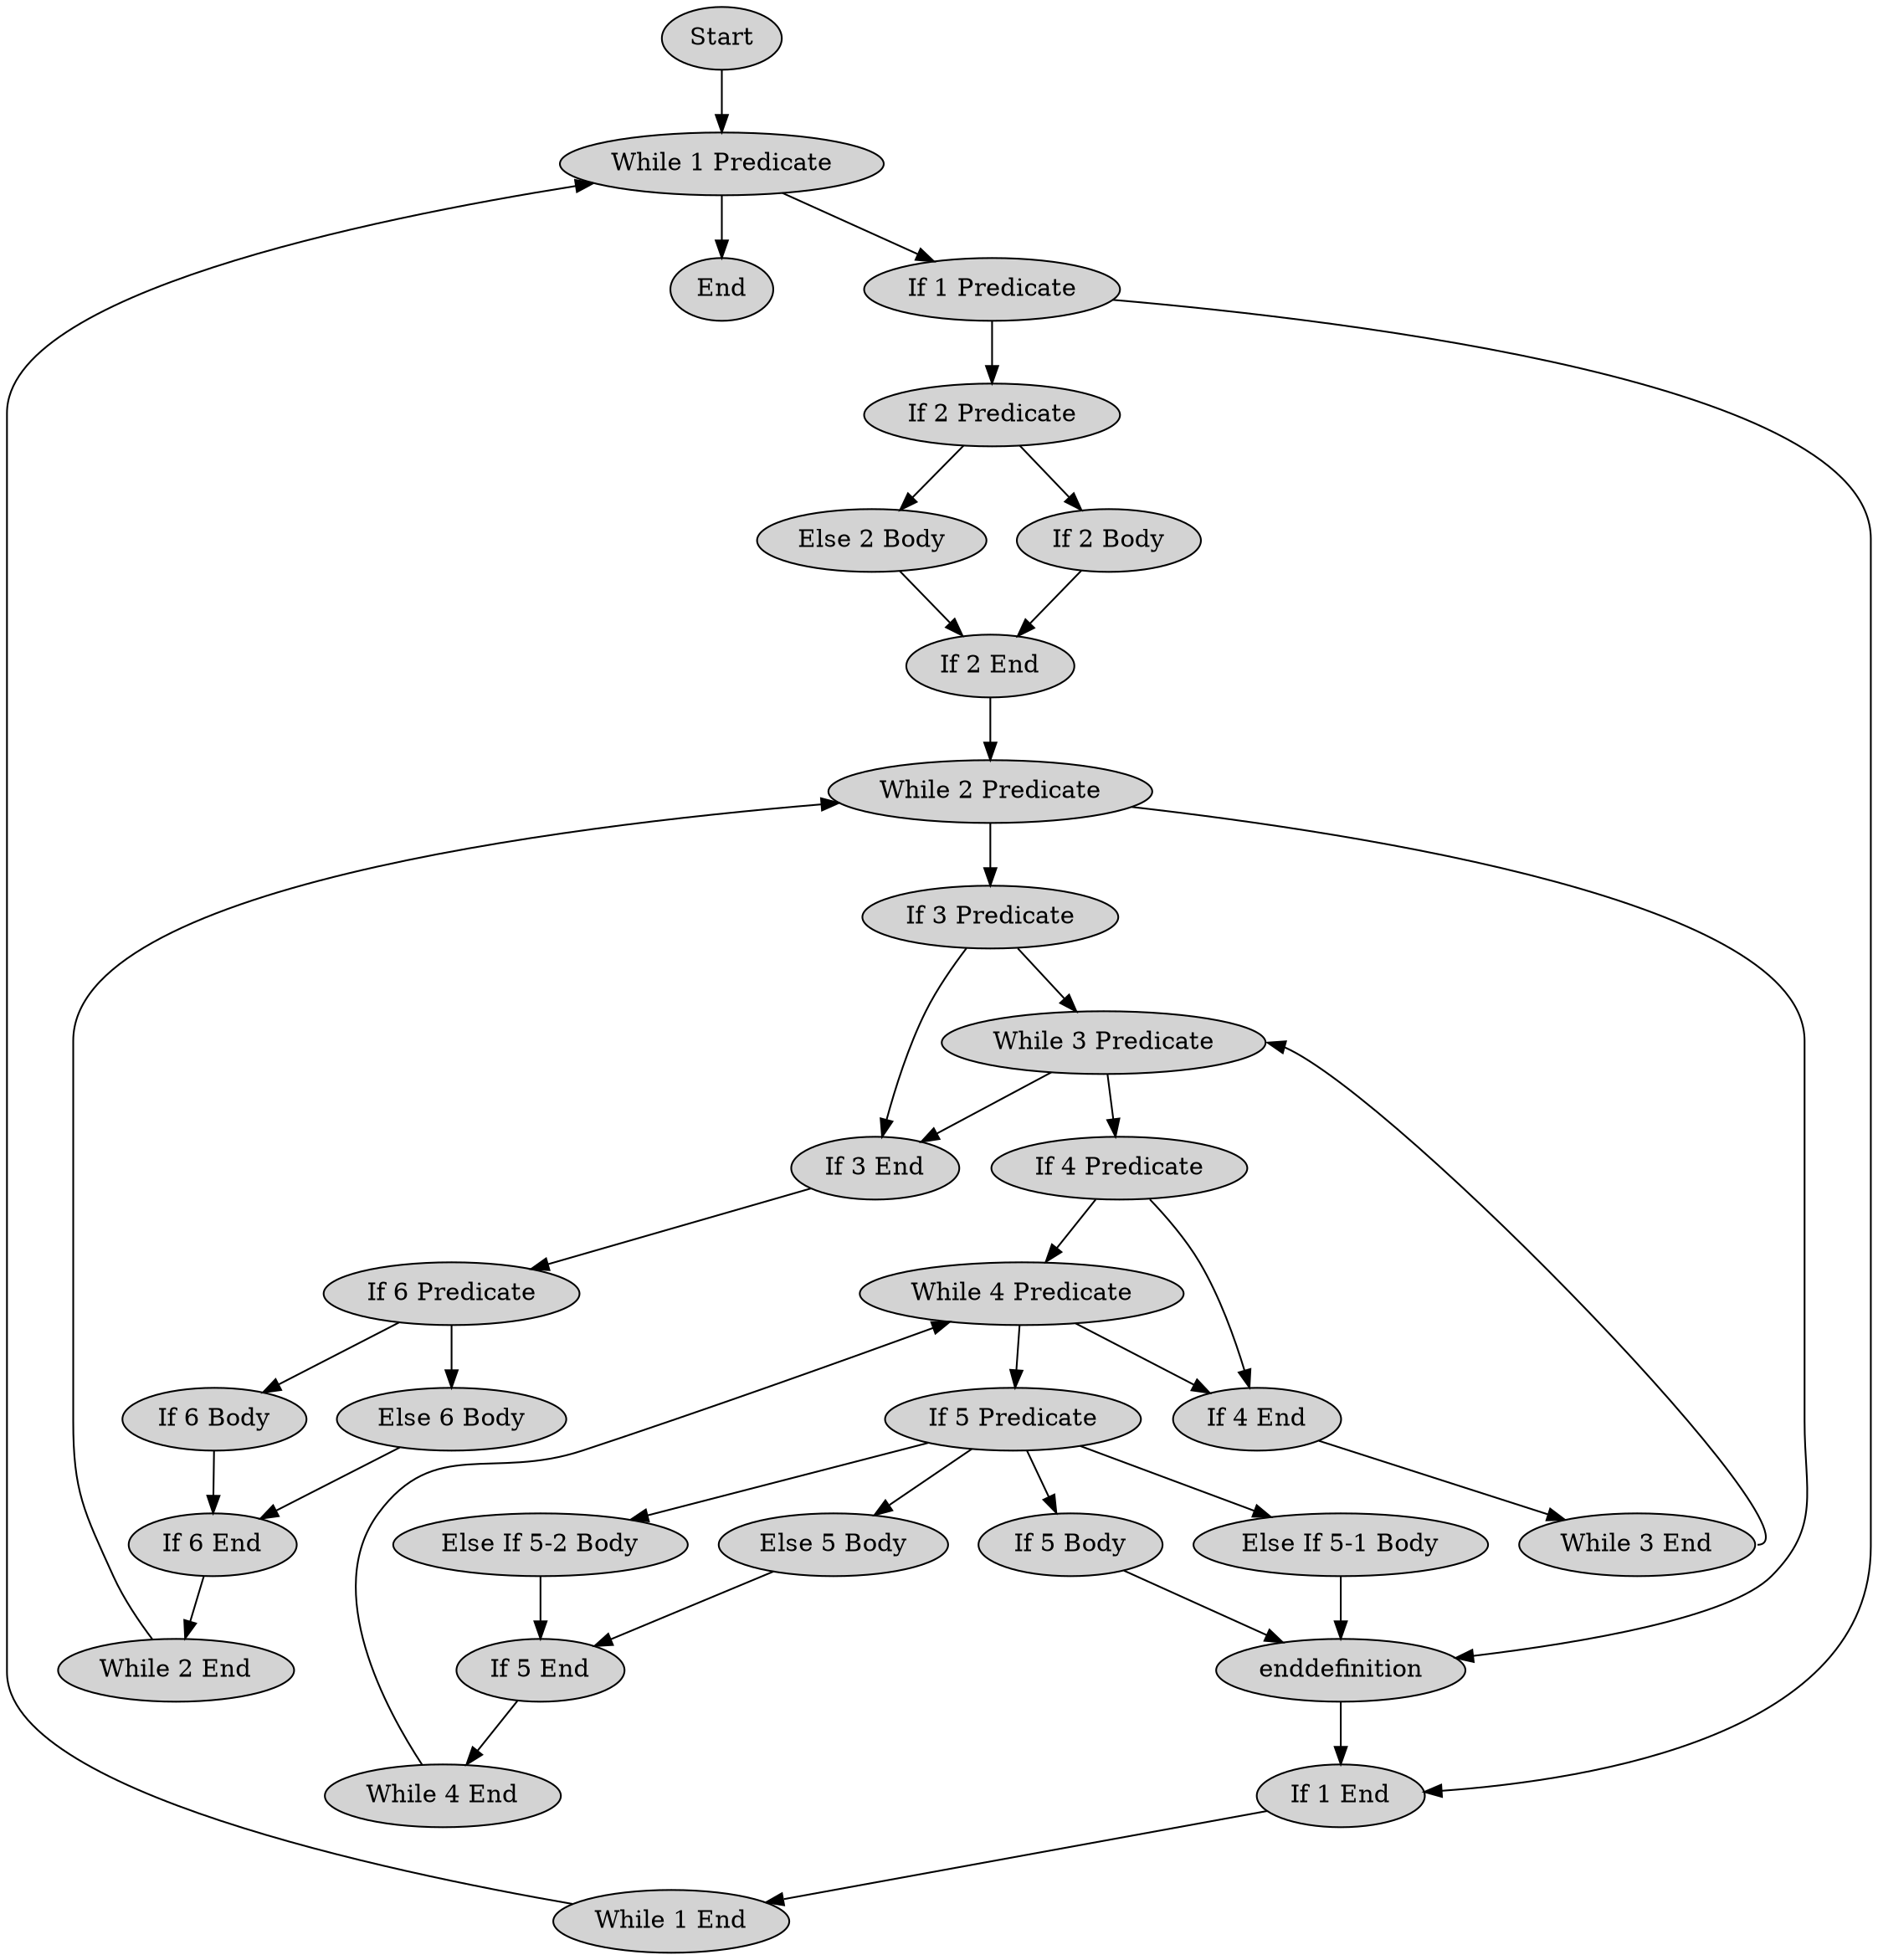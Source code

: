 // This is a control flow graph of the Takai-Jones script taking
// `last' commands (basically gotos) into account.
strict digraph CpGTakaiJones {
        node [style=filled,fillcolor=lightgray];
        start [label="Start"];

        w1p [label="While 1 Predicate"];
        w1e [label="While 1 End"];

        w2p [label="While 2 Predicate"];
        w2e [label="While 2 End"];
        enddefinition [label="enddefinition"];

        w3p [label="While 3 Predicate"];
        w3e [label="While 3 End"];

        w4p [label="While 4 Predicate"];
        w4e [label="While 4 End"];

        i1p [label="If 1 Predicate"];
        i1e [label="If 1 End"];

        i2p [label="If 2 Predicate"];
        i2b [label="If 2 Body"];
        e2b [label="Else 2 Body"];
        i2e [label="If 2 End"];

        i3p [label="If 3 Predicate"];
        i3e [label="If 3 End"];

        i4p [label="If 4 Predicate"];
        i4e [label="If 4 End"];

        i5p [label="If 5 Predicate"];
        i5b [label="If 5 Body"];
        ei5_1b [label="Else If 5-1 Body"];
        ei5_2b [label="Else If 5-2 Body"];
        e5b [label="Else 5 Body"];
        i5e [label="If 5 End"];

        i6p [label="If 6 Predicate"];
        i6b [label="If 6 Body"];
        e6b [label="Else 6 Body"];
        i6e [label="If 6 End"];

        end [label="End"];

        start -> w1p;
        w1p -> end;
        w1p -> i1p;
        i1p -> i2p;
        i1p -> i1e;
        i2p -> i2b -> i2e;
        i2p -> e2b -> i2e;
        i2e -> w2p;
        w2p -> i3p;
        w2p -> enddefinition;
        i3p -> w3p;
        i3p -> i3e;
        w3p -> i4p;
        w3p -> i3e;
        i4p -> w4p;
        i4p -> i4e;
        w4p -> i5p;
        w4p -> i4e;
        i5p -> i5b -> enddefinition;
        i5p -> ei5_1b -> enddefinition;
        i5p -> ei5_2b -> i5e;
        i5p -> e5b -> i5e;
        i5e -> w4e;
        w4e -> w4p;
        i4e -> w3e;
        w3e:e -> w3p:e;
        i3e -> i6p;
        i6p -> i6b -> i6e;
        i6p -> e6b -> i6e;
        i6e -> w2e;
        w2e -> w2p;
        enddefinition -> i1e;
        i1e -> w1e;
        w1e -> w1p;
}
